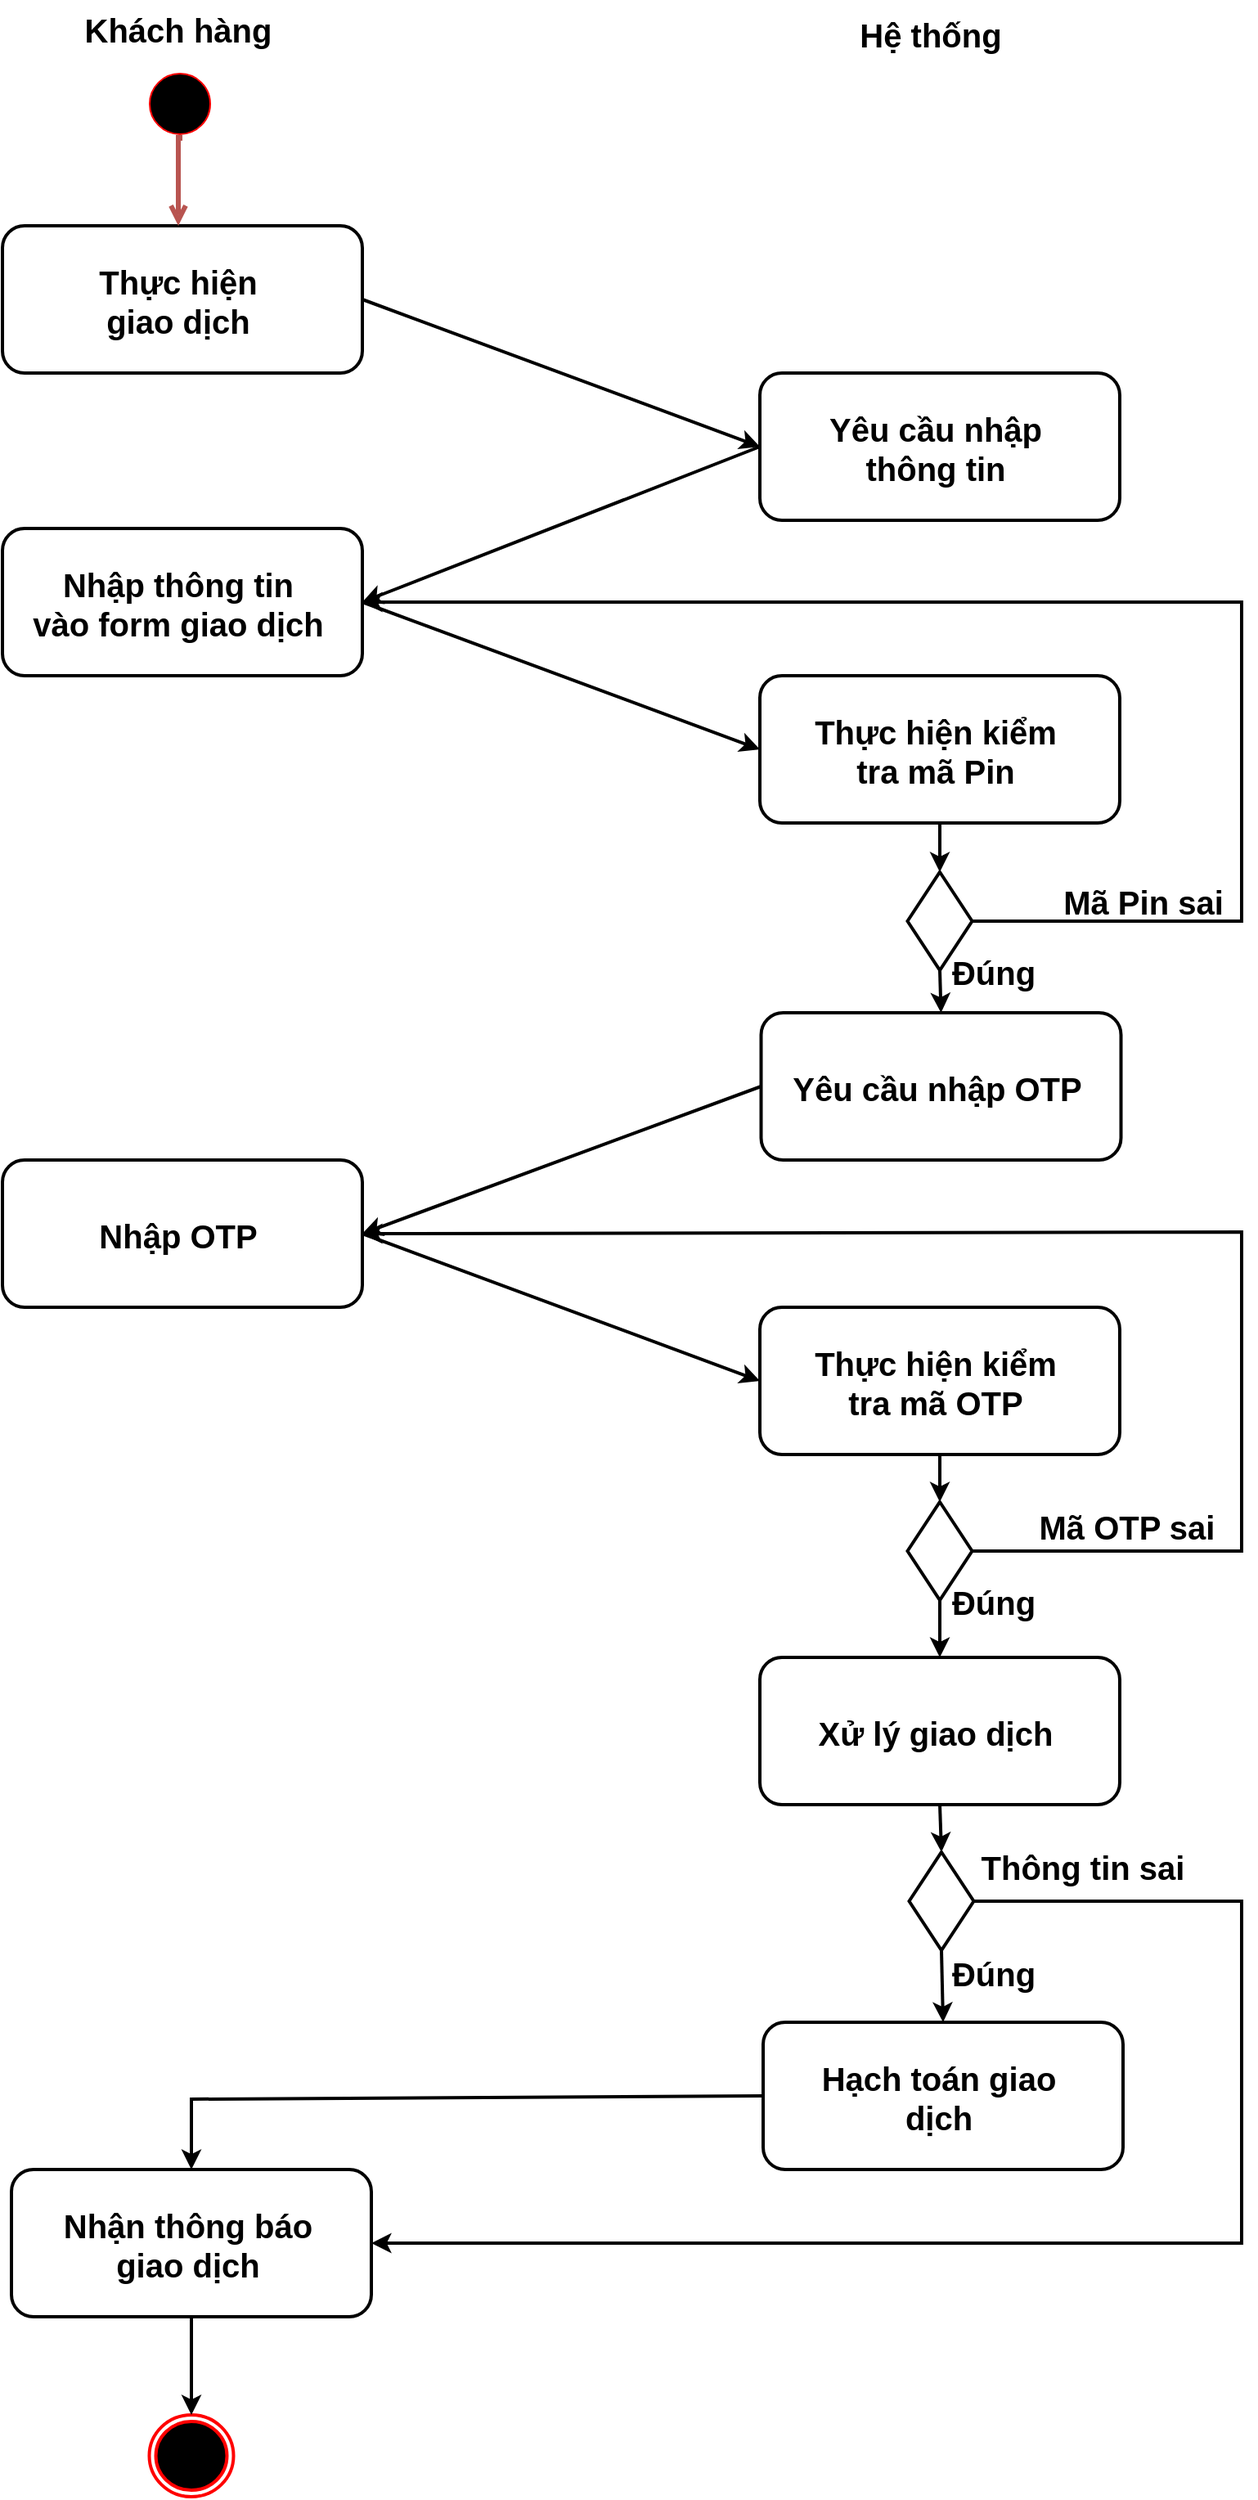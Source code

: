 <mxfile version="20.8.16" type="device"><diagram name="Page-1" id="X-CNFs8hGhFzQ9Q1pVQQ"><mxGraphModel dx="-106" dy="942" grid="1" gridSize="10" guides="1" tooltips="1" connect="1" arrows="1" fold="1" page="1" pageScale="1" pageWidth="827" pageHeight="583" math="0" shadow="0"><root><mxCell id="0"/><mxCell id="1" parent="0"/><mxCell id="2_hd6FPgbPOvOqWHUvi7-99" value="" style="rounded=1;whiteSpace=wrap;html=1;strokeWidth=2;fontSize=20;" parent="1" vertex="1"><mxGeometry x="1842.5" y="405" width="220" height="90" as="geometry"/></mxCell><mxCell id="2_hd6FPgbPOvOqWHUvi7-100" value="&lt;font style=&quot;font-size: 20px;&quot;&gt;&lt;b style=&quot;font-size: 20px;&quot;&gt;Khách hàng&lt;/b&gt;&lt;/font&gt;" style="text;html=1;strokeColor=none;fillColor=none;align=center;verticalAlign=middle;whiteSpace=wrap;rounded=0;fontSize=20;" parent="1" vertex="1"><mxGeometry x="1880" y="267" width="140" height="35" as="geometry"/></mxCell><mxCell id="2_hd6FPgbPOvOqWHUvi7-107" style="edgeStyle=orthogonalEdgeStyle;rounded=0;orthogonalLoop=1;jettySize=auto;html=1;exitX=0.5;exitY=1;exitDx=0;exitDy=0;strokeWidth=3;fillColor=#f8cecc;strokeColor=#b85450;endArrow=open;endFill=0;fontSize=20;" parent="1" source="2_hd6FPgbPOvOqWHUvi7-103" target="2_hd6FPgbPOvOqWHUvi7-99" edge="1"><mxGeometry relative="1" as="geometry"><Array as="points"><mxPoint x="1950" y="351"/></Array></mxGeometry></mxCell><mxCell id="2_hd6FPgbPOvOqWHUvi7-103" value="" style="ellipse;html=1;shape=startState;fillColor=#000000;strokeColor=#ff0000;fontSize=20;" parent="1" vertex="1"><mxGeometry x="1928.5" y="308" width="45" height="45" as="geometry"/></mxCell><mxCell id="2_hd6FPgbPOvOqWHUvi7-108" value="&lt;b style=&quot;font-size: 20px;&quot;&gt;&lt;font style=&quot;font-size: 20px;&quot;&gt;Thực hiện &lt;br&gt;giao dịch&lt;/font&gt;&lt;br style=&quot;font-size: 20px;&quot;&gt;&lt;/b&gt;" style="text;html=1;strokeColor=none;fillColor=none;align=center;verticalAlign=middle;whiteSpace=wrap;rounded=0;fontSize=20;" parent="1" vertex="1"><mxGeometry x="1860" y="422" width="180" height="58" as="geometry"/></mxCell><mxCell id="2_hd6FPgbPOvOqWHUvi7-109" value="" style="rounded=1;whiteSpace=wrap;html=1;strokeWidth=2;fontSize=20;" parent="1" vertex="1"><mxGeometry x="2305.5" y="495" width="220" height="90" as="geometry"/></mxCell><mxCell id="2_hd6FPgbPOvOqWHUvi7-110" value="&lt;span style=&quot;font-size: 20px;&quot;&gt;&lt;b style=&quot;font-size: 20px;&quot;&gt;Hệ thống&lt;/b&gt;&lt;/span&gt;" style="text;html=1;strokeColor=none;fillColor=none;align=center;verticalAlign=middle;whiteSpace=wrap;rounded=0;fontSize=20;" parent="1" vertex="1"><mxGeometry x="2360" y="270" width="100" height="35" as="geometry"/></mxCell><mxCell id="2_hd6FPgbPOvOqWHUvi7-113" value="&lt;b style=&quot;font-size: 20px;&quot;&gt;&lt;font style=&quot;font-size: 20px;&quot;&gt;Yêu cầu nhập thông tin&lt;/font&gt;&lt;br style=&quot;font-size: 20px;&quot;&gt;&lt;/b&gt;" style="text;html=1;strokeColor=none;fillColor=none;align=center;verticalAlign=middle;whiteSpace=wrap;rounded=0;fontSize=20;" parent="1" vertex="1"><mxGeometry x="2323" y="512" width="180" height="58" as="geometry"/></mxCell><mxCell id="2_hd6FPgbPOvOqWHUvi7-114" value="" style="rounded=1;whiteSpace=wrap;html=1;strokeWidth=2;fontSize=20;" parent="1" vertex="1"><mxGeometry x="1842.5" y="590" width="220" height="90" as="geometry"/></mxCell><mxCell id="2_hd6FPgbPOvOqWHUvi7-115" value="&lt;b style=&quot;font-size: 20px;&quot;&gt;&lt;font style=&quot;font-size: 20px;&quot;&gt;Nhập thông tin vào form giao dịch&lt;/font&gt;&lt;br style=&quot;font-size: 20px;&quot;&gt;&lt;/b&gt;" style="text;html=1;strokeColor=none;fillColor=none;align=center;verticalAlign=middle;whiteSpace=wrap;rounded=0;fontSize=20;" parent="1" vertex="1"><mxGeometry x="1860" y="607" width="180" height="58" as="geometry"/></mxCell><mxCell id="2_hd6FPgbPOvOqWHUvi7-116" value="" style="rounded=1;whiteSpace=wrap;html=1;strokeWidth=2;fontSize=20;" parent="1" vertex="1"><mxGeometry x="2305.5" y="680" width="220" height="90" as="geometry"/></mxCell><mxCell id="2_hd6FPgbPOvOqWHUvi7-117" value="&lt;b style=&quot;font-size: 20px;&quot;&gt;&lt;font style=&quot;font-size: 20px;&quot;&gt;Thực hiện kiểm tra mã Pin&lt;/font&gt;&lt;br style=&quot;font-size: 20px;&quot;&gt;&lt;/b&gt;" style="text;html=1;strokeColor=none;fillColor=none;align=center;verticalAlign=middle;whiteSpace=wrap;rounded=0;fontSize=20;" parent="1" vertex="1"><mxGeometry x="2323" y="697" width="180" height="58" as="geometry"/></mxCell><mxCell id="2_hd6FPgbPOvOqWHUvi7-118" value="" style="endArrow=classic;html=1;rounded=0;strokeWidth=2;exitX=0.5;exitY=1;exitDx=0;exitDy=0;entryX=0.5;entryY=0;entryDx=0;entryDy=0;fontSize=20;" parent="1" source="2_hd6FPgbPOvOqWHUvi7-116" target="2_hd6FPgbPOvOqWHUvi7-119" edge="1"><mxGeometry width="50" height="50" relative="1" as="geometry"><mxPoint x="1860" y="680" as="sourcePoint"/><mxPoint x="2416" y="800" as="targetPoint"/></mxGeometry></mxCell><mxCell id="2_hd6FPgbPOvOqWHUvi7-119" value="" style="rhombus;whiteSpace=wrap;html=1;strokeWidth=2;fontSize=20;" parent="1" vertex="1"><mxGeometry x="2395.75" y="800" width="39.5" height="60" as="geometry"/></mxCell><mxCell id="2_hd6FPgbPOvOqWHUvi7-123" value="" style="endArrow=classic;html=1;rounded=0;strokeWidth=2;exitX=1;exitY=0.5;exitDx=0;exitDy=0;entryX=1;entryY=0.5;entryDx=0;entryDy=0;fontSize=20;" parent="1" source="2_hd6FPgbPOvOqWHUvi7-119" target="2_hd6FPgbPOvOqWHUvi7-114" edge="1"><mxGeometry width="50" height="50" relative="1" as="geometry"><mxPoint x="2440" y="850" as="sourcePoint"/><mxPoint x="2550" y="830" as="targetPoint"/><Array as="points"><mxPoint x="2600" y="830"/><mxPoint x="2600" y="635"/></Array></mxGeometry></mxCell><mxCell id="2_hd6FPgbPOvOqWHUvi7-124" value="&lt;b style=&quot;font-size: 20px;&quot;&gt;&lt;font style=&quot;font-size: 20px;&quot;&gt;Mã Pin sai&lt;/font&gt;&lt;/b&gt;" style="text;html=1;strokeColor=none;fillColor=none;align=center;verticalAlign=middle;whiteSpace=wrap;rounded=0;fontSize=20;" parent="1" vertex="1"><mxGeometry x="2490" y="800" width="100" height="35" as="geometry"/></mxCell><mxCell id="2_hd6FPgbPOvOqWHUvi7-125" value="&lt;b style=&quot;font-size: 20px;&quot;&gt;&lt;font style=&quot;font-size: 20px;&quot;&gt;Đúng&lt;/font&gt;&lt;/b&gt;" style="text;html=1;strokeColor=none;fillColor=none;align=center;verticalAlign=middle;whiteSpace=wrap;rounded=0;fontSize=20;" parent="1" vertex="1"><mxGeometry x="2416" y="846" width="64.75" height="30" as="geometry"/></mxCell><mxCell id="2_hd6FPgbPOvOqWHUvi7-126" value="" style="endArrow=classic;html=1;rounded=0;strokeWidth=2;exitX=1;exitY=0.5;exitDx=0;exitDy=0;entryX=0;entryY=0.5;entryDx=0;entryDy=0;fontSize=20;" parent="1" source="2_hd6FPgbPOvOqWHUvi7-99" target="2_hd6FPgbPOvOqWHUvi7-109" edge="1"><mxGeometry width="50" height="50" relative="1" as="geometry"><mxPoint x="1860" y="690" as="sourcePoint"/><mxPoint x="1910" y="640" as="targetPoint"/></mxGeometry></mxCell><mxCell id="2_hd6FPgbPOvOqWHUvi7-127" value="" style="endArrow=classic;html=1;rounded=0;strokeWidth=2;exitX=0;exitY=0.5;exitDx=0;exitDy=0;entryX=1;entryY=0.5;entryDx=0;entryDy=0;fontSize=20;" parent="1" source="2_hd6FPgbPOvOqWHUvi7-109" target="2_hd6FPgbPOvOqWHUvi7-114" edge="1"><mxGeometry width="50" height="50" relative="1" as="geometry"><mxPoint x="1860" y="690" as="sourcePoint"/><mxPoint x="1910" y="640" as="targetPoint"/></mxGeometry></mxCell><mxCell id="2_hd6FPgbPOvOqWHUvi7-128" value="" style="endArrow=classic;html=1;rounded=0;strokeWidth=2;entryX=0;entryY=0.5;entryDx=0;entryDy=0;exitX=1;exitY=0.5;exitDx=0;exitDy=0;fontSize=20;" parent="1" source="2_hd6FPgbPOvOqWHUvi7-114" target="2_hd6FPgbPOvOqWHUvi7-116" edge="1"><mxGeometry width="50" height="50" relative="1" as="geometry"><mxPoint x="2090" y="740" as="sourcePoint"/><mxPoint x="2062.5" y="635" as="targetPoint"/></mxGeometry></mxCell><mxCell id="2_hd6FPgbPOvOqWHUvi7-133" value="" style="rounded=1;whiteSpace=wrap;html=1;strokeWidth=2;fontSize=20;" parent="1" vertex="1"><mxGeometry x="2306.25" y="886" width="220" height="90" as="geometry"/></mxCell><mxCell id="2_hd6FPgbPOvOqWHUvi7-134" value="&lt;span style=&quot;font-size: 20px;&quot;&gt;&lt;b style=&quot;font-size: 20px;&quot;&gt;Yêu cầu nhập OTP&lt;br style=&quot;font-size: 20px;&quot;&gt;&lt;/b&gt;&lt;/span&gt;" style="text;html=1;strokeColor=none;fillColor=none;align=center;verticalAlign=middle;whiteSpace=wrap;rounded=0;fontSize=20;" parent="1" vertex="1"><mxGeometry x="2323.75" y="903" width="180" height="58" as="geometry"/></mxCell><mxCell id="2_hd6FPgbPOvOqWHUvi7-137" value="" style="endArrow=classic;html=1;rounded=0;strokeWidth=2;exitX=0.5;exitY=1;exitDx=0;exitDy=0;entryX=0.5;entryY=0;entryDx=0;entryDy=0;fontSize=20;" parent="1" source="2_hd6FPgbPOvOqWHUvi7-119" target="2_hd6FPgbPOvOqWHUvi7-133" edge="1"><mxGeometry width="50" height="50" relative="1" as="geometry"><mxPoint x="1860" y="680" as="sourcePoint"/><mxPoint x="2416" y="800" as="targetPoint"/></mxGeometry></mxCell><mxCell id="2_hd6FPgbPOvOqWHUvi7-140" value="" style="rounded=1;whiteSpace=wrap;html=1;strokeWidth=2;fontSize=20;" parent="1" vertex="1"><mxGeometry x="1842.5" y="976" width="220" height="90" as="geometry"/></mxCell><mxCell id="2_hd6FPgbPOvOqWHUvi7-141" value="&lt;span style=&quot;font-size: 20px;&quot;&gt;&lt;b style=&quot;font-size: 20px;&quot;&gt;Nhập OTP&lt;br style=&quot;font-size: 20px;&quot;&gt;&lt;/b&gt;&lt;/span&gt;" style="text;html=1;strokeColor=none;fillColor=none;align=center;verticalAlign=middle;whiteSpace=wrap;rounded=0;fontSize=20;" parent="1" vertex="1"><mxGeometry x="1860" y="993" width="180" height="58" as="geometry"/></mxCell><mxCell id="2_hd6FPgbPOvOqWHUvi7-142" value="" style="rounded=1;whiteSpace=wrap;html=1;strokeWidth=2;fontSize=20;" parent="1" vertex="1"><mxGeometry x="2305.5" y="1066" width="220" height="90" as="geometry"/></mxCell><mxCell id="2_hd6FPgbPOvOqWHUvi7-143" value="&lt;span style=&quot;font-size: 20px;&quot;&gt;&lt;b style=&quot;font-size: 20px;&quot;&gt;Thực hiện kiểm tra mã OTP&lt;br style=&quot;font-size: 20px;&quot;&gt;&lt;/b&gt;&lt;/span&gt;" style="text;html=1;strokeColor=none;fillColor=none;align=center;verticalAlign=middle;whiteSpace=wrap;rounded=0;fontSize=20;" parent="1" vertex="1"><mxGeometry x="2323" y="1083" width="180" height="58" as="geometry"/></mxCell><mxCell id="2_hd6FPgbPOvOqWHUvi7-144" value="" style="endArrow=classic;html=1;rounded=0;strokeWidth=2;exitX=1;exitY=0.5;exitDx=0;exitDy=0;entryX=0;entryY=0.5;entryDx=0;entryDy=0;fontSize=20;" parent="1" source="2_hd6FPgbPOvOqWHUvi7-140" target="2_hd6FPgbPOvOqWHUvi7-142" edge="1"><mxGeometry width="50" height="50" relative="1" as="geometry"><mxPoint x="1860" y="1261" as="sourcePoint"/><mxPoint x="1910" y="1211" as="targetPoint"/></mxGeometry></mxCell><mxCell id="2_hd6FPgbPOvOqWHUvi7-145" value="" style="endArrow=classic;html=1;rounded=0;strokeWidth=2;exitX=0;exitY=0.5;exitDx=0;exitDy=0;entryX=1;entryY=0.5;entryDx=0;entryDy=0;fontSize=20;" parent="1" source="2_hd6FPgbPOvOqWHUvi7-133" target="2_hd6FPgbPOvOqWHUvi7-140" edge="1"><mxGeometry width="50" height="50" relative="1" as="geometry"><mxPoint x="1860" y="1261" as="sourcePoint"/><mxPoint x="1910" y="1211" as="targetPoint"/></mxGeometry></mxCell><mxCell id="2_hd6FPgbPOvOqWHUvi7-146" value="" style="endArrow=classic;html=1;rounded=0;strokeWidth=2;entryX=0.5;entryY=0;entryDx=0;entryDy=0;exitX=0.5;exitY=1;exitDx=0;exitDy=0;fontSize=20;" parent="1" source="2_hd6FPgbPOvOqWHUvi7-142" target="2_hd6FPgbPOvOqWHUvi7-147" edge="1"><mxGeometry width="50" height="50" relative="1" as="geometry"><mxPoint x="2560" y="1150" as="sourcePoint"/><mxPoint x="2416" y="1185" as="targetPoint"/></mxGeometry></mxCell><mxCell id="2_hd6FPgbPOvOqWHUvi7-147" value="" style="rhombus;whiteSpace=wrap;html=1;strokeWidth=2;fontSize=20;" parent="1" vertex="1"><mxGeometry x="2395.75" y="1185" width="39.5" height="60" as="geometry"/></mxCell><mxCell id="2_hd6FPgbPOvOqWHUvi7-148" value="" style="endArrow=classic;html=1;rounded=0;strokeWidth=2;exitX=1;exitY=0.5;exitDx=0;exitDy=0;entryX=1;entryY=0.5;entryDx=0;entryDy=0;fontSize=20;" parent="1" source="2_hd6FPgbPOvOqWHUvi7-147" target="2_hd6FPgbPOvOqWHUvi7-140" edge="1"><mxGeometry width="50" height="50" relative="1" as="geometry"><mxPoint x="2440" y="1235" as="sourcePoint"/><mxPoint x="2190" y="1020" as="targetPoint"/><Array as="points"><mxPoint x="2600" y="1215"/><mxPoint x="2600" y="1020"/></Array></mxGeometry></mxCell><mxCell id="2_hd6FPgbPOvOqWHUvi7-149" value="&lt;span style=&quot;font-size: 20px;&quot;&gt;&lt;b style=&quot;font-size: 20px;&quot;&gt;Mã OTP sai&lt;/b&gt;&lt;/span&gt;" style="text;html=1;strokeColor=none;fillColor=none;align=center;verticalAlign=middle;whiteSpace=wrap;rounded=0;fontSize=20;" parent="1" vertex="1"><mxGeometry x="2470" y="1182" width="120" height="35" as="geometry"/></mxCell><mxCell id="2_hd6FPgbPOvOqWHUvi7-150" value="&lt;span style=&quot;font-size: 20px;&quot;&gt;&lt;b style=&quot;font-size: 20px;&quot;&gt;Đúng&lt;/b&gt;&lt;/span&gt;" style="text;html=1;strokeColor=none;fillColor=none;align=center;verticalAlign=middle;whiteSpace=wrap;rounded=0;fontSize=20;" parent="1" vertex="1"><mxGeometry x="2416" y="1231" width="64.75" height="30" as="geometry"/></mxCell><mxCell id="2_hd6FPgbPOvOqWHUvi7-151" value="" style="endArrow=classic;html=1;rounded=0;strokeWidth=2;exitX=0.5;exitY=1;exitDx=0;exitDy=0;entryX=0.5;entryY=0;entryDx=0;entryDy=0;fontSize=20;" parent="1" source="2_hd6FPgbPOvOqWHUvi7-147" target="2_hd6FPgbPOvOqWHUvi7-153" edge="1"><mxGeometry width="50" height="50" relative="1" as="geometry"><mxPoint x="1860" y="1065" as="sourcePoint"/><mxPoint x="2416.25" y="1271" as="targetPoint"/></mxGeometry></mxCell><mxCell id="2_hd6FPgbPOvOqWHUvi7-153" value="" style="rounded=1;whiteSpace=wrap;html=1;strokeWidth=2;fontSize=20;" parent="1" vertex="1"><mxGeometry x="2305.5" y="1280" width="220" height="90" as="geometry"/></mxCell><mxCell id="2_hd6FPgbPOvOqWHUvi7-154" value="&lt;span style=&quot;font-size: 20px;&quot;&gt;&lt;b style=&quot;font-size: 20px;&quot;&gt;Xử lý giao dịch&lt;br style=&quot;font-size: 20px;&quot;&gt;&lt;/b&gt;&lt;/span&gt;" style="text;html=1;strokeColor=none;fillColor=none;align=center;verticalAlign=middle;whiteSpace=wrap;rounded=0;fontSize=20;" parent="1" vertex="1"><mxGeometry x="2323" y="1297" width="180" height="58" as="geometry"/></mxCell><mxCell id="2_hd6FPgbPOvOqWHUvi7-156" value="" style="rounded=1;whiteSpace=wrap;html=1;strokeWidth=2;fontSize=20;" parent="1" vertex="1"><mxGeometry x="1848" y="1593" width="220" height="90" as="geometry"/></mxCell><mxCell id="2_hd6FPgbPOvOqWHUvi7-157" value="&lt;span style=&quot;font-size: 20px;&quot;&gt;&lt;b style=&quot;font-size: 20px;&quot;&gt;Nhận thông báo giao dịch&lt;br style=&quot;font-size: 20px;&quot;&gt;&lt;/b&gt;&lt;/span&gt;" style="text;html=1;strokeColor=none;fillColor=none;align=center;verticalAlign=middle;whiteSpace=wrap;rounded=0;fontSize=20;" parent="1" vertex="1"><mxGeometry x="1865.5" y="1610" width="180" height="58" as="geometry"/></mxCell><mxCell id="2_hd6FPgbPOvOqWHUvi7-158" value="" style="endArrow=classic;html=1;rounded=0;strokeWidth=2;entryX=0.5;entryY=0;entryDx=0;entryDy=0;exitX=0;exitY=0.5;exitDx=0;exitDy=0;fontSize=20;" parent="1" source="2_hd6FPgbPOvOqWHUvi7-167" target="2_hd6FPgbPOvOqWHUvi7-156" edge="1"><mxGeometry width="50" height="50" relative="1" as="geometry"><mxPoint x="2210" y="1480" as="sourcePoint"/><mxPoint x="1910" y="1211" as="targetPoint"/><Array as="points"><mxPoint x="1958" y="1550"/></Array></mxGeometry></mxCell><mxCell id="2_hd6FPgbPOvOqWHUvi7-159" value="" style="ellipse;html=1;shape=endState;fillColor=#000000;strokeColor=#ff0000;strokeWidth=2;fontSize=20;" parent="1" vertex="1"><mxGeometry x="1932.25" y="1743" width="51.5" height="50" as="geometry"/></mxCell><mxCell id="2_hd6FPgbPOvOqWHUvi7-160" value="" style="endArrow=classic;html=1;rounded=0;strokeWidth=2;exitX=0.5;exitY=1;exitDx=0;exitDy=0;entryX=0.5;entryY=0;entryDx=0;entryDy=0;fontSize=20;" parent="1" source="2_hd6FPgbPOvOqWHUvi7-156" target="2_hd6FPgbPOvOqWHUvi7-159" edge="1"><mxGeometry width="50" height="50" relative="1" as="geometry"><mxPoint x="1860" y="1484" as="sourcePoint"/><mxPoint x="1910" y="1434" as="targetPoint"/></mxGeometry></mxCell><mxCell id="2_hd6FPgbPOvOqWHUvi7-161" value="" style="endArrow=classic;html=1;rounded=0;strokeWidth=2;entryX=0.5;entryY=0;entryDx=0;entryDy=0;exitX=0.5;exitY=1;exitDx=0;exitDy=0;fontSize=20;" parent="1" source="2_hd6FPgbPOvOqWHUvi7-153" target="2_hd6FPgbPOvOqWHUvi7-162" edge="1"><mxGeometry width="50" height="50" relative="1" as="geometry"><mxPoint x="2450" y="1390" as="sourcePoint"/><mxPoint x="2416" y="1399" as="targetPoint"/></mxGeometry></mxCell><mxCell id="2_hd6FPgbPOvOqWHUvi7-162" value="" style="rhombus;whiteSpace=wrap;html=1;strokeWidth=2;fontSize=20;" parent="1" vertex="1"><mxGeometry x="2396.75" y="1399" width="39.5" height="60" as="geometry"/></mxCell><mxCell id="2_hd6FPgbPOvOqWHUvi7-163" value="&lt;span style=&quot;font-size: 20px;&quot;&gt;&lt;b style=&quot;font-size: 20px;&quot;&gt;Thông tin sai&lt;/b&gt;&lt;/span&gt;" style="text;html=1;strokeColor=none;fillColor=none;align=center;verticalAlign=middle;whiteSpace=wrap;rounded=0;fontSize=20;" parent="1" vertex="1"><mxGeometry x="2436.25" y="1390" width="133.75" height="35" as="geometry"/></mxCell><mxCell id="2_hd6FPgbPOvOqWHUvi7-164" value="&lt;span style=&quot;font-size: 20px;&quot;&gt;&lt;b style=&quot;font-size: 20px;&quot;&gt;Đúng&lt;/b&gt;&lt;/span&gt;" style="text;html=1;strokeColor=none;fillColor=none;align=center;verticalAlign=middle;whiteSpace=wrap;rounded=0;fontSize=20;" parent="1" vertex="1"><mxGeometry x="2416" y="1458" width="64.75" height="30" as="geometry"/></mxCell><mxCell id="2_hd6FPgbPOvOqWHUvi7-165" value="" style="endArrow=classic;html=1;rounded=0;strokeWidth=2;exitX=0.5;exitY=1;exitDx=0;exitDy=0;entryX=0.5;entryY=0;entryDx=0;entryDy=0;fontSize=20;" parent="1" source="2_hd6FPgbPOvOqWHUvi7-162" target="2_hd6FPgbPOvOqWHUvi7-167" edge="1"><mxGeometry width="50" height="50" relative="1" as="geometry"><mxPoint x="1861" y="1279" as="sourcePoint"/><mxPoint x="2330" y="1494" as="targetPoint"/></mxGeometry></mxCell><mxCell id="2_hd6FPgbPOvOqWHUvi7-167" value="" style="rounded=1;whiteSpace=wrap;html=1;strokeWidth=2;fontSize=20;" parent="1" vertex="1"><mxGeometry x="2307.5" y="1503" width="220" height="90" as="geometry"/></mxCell><mxCell id="2_hd6FPgbPOvOqWHUvi7-168" value="&lt;span style=&quot;font-size: 20px;&quot;&gt;&lt;b style=&quot;font-size: 20px;&quot;&gt;Hạch toán giao dịch&lt;br style=&quot;font-size: 20px;&quot;&gt;&lt;/b&gt;&lt;/span&gt;" style="text;html=1;strokeColor=none;fillColor=none;align=center;verticalAlign=middle;whiteSpace=wrap;rounded=0;fontSize=20;" parent="1" vertex="1"><mxGeometry x="2325" y="1520" width="180" height="58" as="geometry"/></mxCell><mxCell id="2_hd6FPgbPOvOqWHUvi7-171" value="" style="endArrow=classic;html=1;rounded=0;strokeWidth=2;exitX=1;exitY=0.5;exitDx=0;exitDy=0;entryX=1;entryY=0.5;entryDx=0;entryDy=0;fontSize=20;" parent="1" source="2_hd6FPgbPOvOqWHUvi7-162" target="2_hd6FPgbPOvOqWHUvi7-156" edge="1"><mxGeometry width="50" height="50" relative="1" as="geometry"><mxPoint x="2210" y="1480" as="sourcePoint"/><mxPoint x="2610" y="1429" as="targetPoint"/><Array as="points"><mxPoint x="2600" y="1429"/><mxPoint x="2600" y="1638"/></Array></mxGeometry></mxCell></root></mxGraphModel></diagram></mxfile>